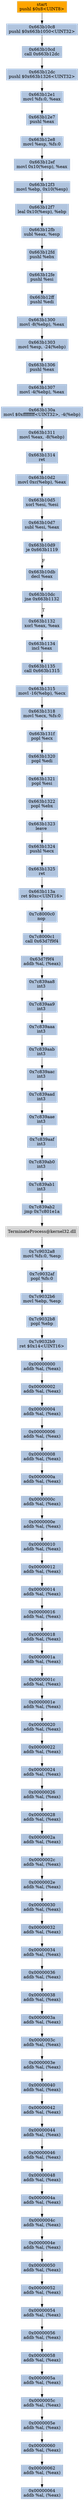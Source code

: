 digraph G {
node[shape=rectangle,style=filled,fillcolor=lightsteelblue,color=lightsteelblue]
bgcolor="transparent"
a0x663b10c6pushl_0x8UINT8[label="start\npushl $0x8<UINT8>",color="lightgrey",fillcolor="orange"];
a0x663b10c8pushl_0x663b1050UINT32[label="0x663b10c8\npushl $0x663b1050<UINT32>"];
a0x663b10cdcall_0x663b12dc[label="0x663b10cd\ncall 0x663b12dc"];
a0x663b12dcpushl_0x663b1326UINT32[label="0x663b12dc\npushl $0x663b1326<UINT32>"];
a0x663b12e1movl_fs_0_eax[label="0x663b12e1\nmovl %fs:0, %eax"];
a0x663b12e7pushl_eax[label="0x663b12e7\npushl %eax"];
a0x663b12e8movl_esp_fs_0[label="0x663b12e8\nmovl %esp, %fs:0"];
a0x663b12efmovl_0x10esp__eax[label="0x663b12ef\nmovl 0x10(%esp), %eax"];
a0x663b12f3movl_ebp_0x10esp_[label="0x663b12f3\nmovl %ebp, 0x10(%esp)"];
a0x663b12f7leal_0x10esp__ebp[label="0x663b12f7\nleal 0x10(%esp), %ebp"];
a0x663b12fbsubl_eax_esp[label="0x663b12fb\nsubl %eax, %esp"];
a0x663b12fdpushl_ebx[label="0x663b12fd\npushl %ebx"];
a0x663b12fepushl_esi[label="0x663b12fe\npushl %esi"];
a0x663b12ffpushl_edi[label="0x663b12ff\npushl %edi"];
a0x663b1300movl__8ebp__eax[label="0x663b1300\nmovl -8(%ebp), %eax"];
a0x663b1303movl_esp__24ebp_[label="0x663b1303\nmovl %esp, -24(%ebp)"];
a0x663b1306pushl_eax[label="0x663b1306\npushl %eax"];
a0x663b1307movl__4ebp__eax[label="0x663b1307\nmovl -4(%ebp), %eax"];
a0x663b130amovl_0xffffffffUINT32__4ebp_[label="0x663b130a\nmovl $0xffffffff<UINT32>, -4(%ebp)"];
a0x663b1311movl_eax__8ebp_[label="0x663b1311\nmovl %eax, -8(%ebp)"];
a0x663b1314ret[label="0x663b1314\nret"];
a0x663b10d2movl_0xcebp__eax[label="0x663b10d2\nmovl 0xc(%ebp), %eax"];
a0x663b10d5xorl_esi_esi[label="0x663b10d5\nxorl %esi, %esi"];
a0x663b10d7subl_esi_eax[label="0x663b10d7\nsubl %esi, %eax"];
a0x663b10d9je_0x663b1119[label="0x663b10d9\nje 0x663b1119"];
a0x663b10dbdecl_eax[label="0x663b10db\ndecl %eax"];
a0x663b10dcjne_0x663b1132[label="0x663b10dc\njne 0x663b1132"];
a0x663b1132xorl_eax_eax[label="0x663b1132\nxorl %eax, %eax"];
a0x663b1134incl_eax[label="0x663b1134\nincl %eax"];
a0x663b1135call_0x663b1315[label="0x663b1135\ncall 0x663b1315"];
a0x663b1315movl__16ebp__ecx[label="0x663b1315\nmovl -16(%ebp), %ecx"];
a0x663b1318movl_ecx_fs_0[label="0x663b1318\nmovl %ecx, %fs:0"];
a0x663b131fpopl_ecx[label="0x663b131f\npopl %ecx"];
a0x663b1320popl_edi[label="0x663b1320\npopl %edi"];
a0x663b1321popl_esi[label="0x663b1321\npopl %esi"];
a0x663b1322popl_ebx[label="0x663b1322\npopl %ebx"];
a0x663b1323leave_[label="0x663b1323\nleave "];
a0x663b1324pushl_ecx[label="0x663b1324\npushl %ecx"];
a0x663b1325ret[label="0x663b1325\nret"];
a0x663b113aret_0xcUINT16[label="0x663b113a\nret $0xc<UINT16>"];
a0x7c8000c0nop_[label="0x7c8000c0\nnop "];
a0x7c8000c1call_0x63d7f9f4[label="0x7c8000c1\ncall 0x63d7f9f4"];
a0x63d7f9f4addb_al_eax_[label="0x63d7f9f4\naddb %al, (%eax)"];
a0x7c839aa8int3_[label="0x7c839aa8\nint3 "];
a0x7c839aa9int3_[label="0x7c839aa9\nint3 "];
a0x7c839aaaint3_[label="0x7c839aaa\nint3 "];
a0x7c839aabint3_[label="0x7c839aab\nint3 "];
a0x7c839aacint3_[label="0x7c839aac\nint3 "];
a0x7c839aadint3_[label="0x7c839aad\nint3 "];
a0x7c839aaeint3_[label="0x7c839aae\nint3 "];
a0x7c839aafint3_[label="0x7c839aaf\nint3 "];
a0x7c839ab0int3_[label="0x7c839ab0\nint3 "];
a0x7c839ab1int3_[label="0x7c839ab1\nint3 "];
a0x7c839ab2jmp_0x7c801e1a[label="0x7c839ab2\njmp 0x7c801e1a"];
TerminateProcess_kernel32_dll[label="TerminateProcess@kernel32.dll",color="lightgrey",fillcolor="lightgrey"];
a0x7c9032a8movl_fs_0_esp[label="0x7c9032a8\nmovl %fs:0, %esp"];
a0x7c9032afpopl_fs_0[label="0x7c9032af\npopl %fs:0"];
a0x7c9032b6movl_ebp_esp[label="0x7c9032b6\nmovl %ebp, %esp"];
a0x7c9032b8popl_ebp[label="0x7c9032b8\npopl %ebp"];
a0x7c9032b9ret_0x14UINT16[label="0x7c9032b9\nret $0x14<UINT16>"];
a0x00000000addb_al_eax_[label="0x00000000\naddb %al, (%eax)"];
a0x00000002addb_al_eax_[label="0x00000002\naddb %al, (%eax)"];
a0x00000004addb_al_eax_[label="0x00000004\naddb %al, (%eax)"];
a0x00000006addb_al_eax_[label="0x00000006\naddb %al, (%eax)"];
a0x00000008addb_al_eax_[label="0x00000008\naddb %al, (%eax)"];
a0x0000000aaddb_al_eax_[label="0x0000000a\naddb %al, (%eax)"];
a0x0000000caddb_al_eax_[label="0x0000000c\naddb %al, (%eax)"];
a0x0000000eaddb_al_eax_[label="0x0000000e\naddb %al, (%eax)"];
a0x00000010addb_al_eax_[label="0x00000010\naddb %al, (%eax)"];
a0x00000012addb_al_eax_[label="0x00000012\naddb %al, (%eax)"];
a0x00000014addb_al_eax_[label="0x00000014\naddb %al, (%eax)"];
a0x00000016addb_al_eax_[label="0x00000016\naddb %al, (%eax)"];
a0x00000018addb_al_eax_[label="0x00000018\naddb %al, (%eax)"];
a0x0000001aaddb_al_eax_[label="0x0000001a\naddb %al, (%eax)"];
a0x0000001caddb_al_eax_[label="0x0000001c\naddb %al, (%eax)"];
a0x0000001eaddb_al_eax_[label="0x0000001e\naddb %al, (%eax)"];
a0x00000020addb_al_eax_[label="0x00000020\naddb %al, (%eax)"];
a0x00000022addb_al_eax_[label="0x00000022\naddb %al, (%eax)"];
a0x00000024addb_al_eax_[label="0x00000024\naddb %al, (%eax)"];
a0x00000026addb_al_eax_[label="0x00000026\naddb %al, (%eax)"];
a0x00000028addb_al_eax_[label="0x00000028\naddb %al, (%eax)"];
a0x0000002aaddb_al_eax_[label="0x0000002a\naddb %al, (%eax)"];
a0x0000002caddb_al_eax_[label="0x0000002c\naddb %al, (%eax)"];
a0x0000002eaddb_al_eax_[label="0x0000002e\naddb %al, (%eax)"];
a0x00000030addb_al_eax_[label="0x00000030\naddb %al, (%eax)"];
a0x00000032addb_al_eax_[label="0x00000032\naddb %al, (%eax)"];
a0x00000034addb_al_eax_[label="0x00000034\naddb %al, (%eax)"];
a0x00000036addb_al_eax_[label="0x00000036\naddb %al, (%eax)"];
a0x00000038addb_al_eax_[label="0x00000038\naddb %al, (%eax)"];
a0x0000003aaddb_al_eax_[label="0x0000003a\naddb %al, (%eax)"];
a0x0000003caddb_al_eax_[label="0x0000003c\naddb %al, (%eax)"];
a0x0000003eaddb_al_eax_[label="0x0000003e\naddb %al, (%eax)"];
a0x00000040addb_al_eax_[label="0x00000040\naddb %al, (%eax)"];
a0x00000042addb_al_eax_[label="0x00000042\naddb %al, (%eax)"];
a0x00000044addb_al_eax_[label="0x00000044\naddb %al, (%eax)"];
a0x00000046addb_al_eax_[label="0x00000046\naddb %al, (%eax)"];
a0x00000048addb_al_eax_[label="0x00000048\naddb %al, (%eax)"];
a0x0000004aaddb_al_eax_[label="0x0000004a\naddb %al, (%eax)"];
a0x0000004caddb_al_eax_[label="0x0000004c\naddb %al, (%eax)"];
a0x0000004eaddb_al_eax_[label="0x0000004e\naddb %al, (%eax)"];
a0x00000050addb_al_eax_[label="0x00000050\naddb %al, (%eax)"];
a0x00000052addb_al_eax_[label="0x00000052\naddb %al, (%eax)"];
a0x00000054addb_al_eax_[label="0x00000054\naddb %al, (%eax)"];
a0x00000056addb_al_eax_[label="0x00000056\naddb %al, (%eax)"];
a0x00000058addb_al_eax_[label="0x00000058\naddb %al, (%eax)"];
a0x0000005aaddb_al_eax_[label="0x0000005a\naddb %al, (%eax)"];
a0x0000005caddb_al_eax_[label="0x0000005c\naddb %al, (%eax)"];
a0x0000005eaddb_al_eax_[label="0x0000005e\naddb %al, (%eax)"];
a0x00000060addb_al_eax_[label="0x00000060\naddb %al, (%eax)"];
a0x00000062addb_al_eax_[label="0x00000062\naddb %al, (%eax)"];
a0x00000064addb_al_eax_[label="0x00000064\naddb %al, (%eax)"];
a0x663b10c6pushl_0x8UINT8 -> a0x663b10c8pushl_0x663b1050UINT32 [color="#000000"];
a0x663b10c8pushl_0x663b1050UINT32 -> a0x663b10cdcall_0x663b12dc [color="#000000"];
a0x663b10cdcall_0x663b12dc -> a0x663b12dcpushl_0x663b1326UINT32 [color="#000000"];
a0x663b12dcpushl_0x663b1326UINT32 -> a0x663b12e1movl_fs_0_eax [color="#000000"];
a0x663b12e1movl_fs_0_eax -> a0x663b12e7pushl_eax [color="#000000"];
a0x663b12e7pushl_eax -> a0x663b12e8movl_esp_fs_0 [color="#000000"];
a0x663b12e8movl_esp_fs_0 -> a0x663b12efmovl_0x10esp__eax [color="#000000"];
a0x663b12efmovl_0x10esp__eax -> a0x663b12f3movl_ebp_0x10esp_ [color="#000000"];
a0x663b12f3movl_ebp_0x10esp_ -> a0x663b12f7leal_0x10esp__ebp [color="#000000"];
a0x663b12f7leal_0x10esp__ebp -> a0x663b12fbsubl_eax_esp [color="#000000"];
a0x663b12fbsubl_eax_esp -> a0x663b12fdpushl_ebx [color="#000000"];
a0x663b12fdpushl_ebx -> a0x663b12fepushl_esi [color="#000000"];
a0x663b12fepushl_esi -> a0x663b12ffpushl_edi [color="#000000"];
a0x663b12ffpushl_edi -> a0x663b1300movl__8ebp__eax [color="#000000"];
a0x663b1300movl__8ebp__eax -> a0x663b1303movl_esp__24ebp_ [color="#000000"];
a0x663b1303movl_esp__24ebp_ -> a0x663b1306pushl_eax [color="#000000"];
a0x663b1306pushl_eax -> a0x663b1307movl__4ebp__eax [color="#000000"];
a0x663b1307movl__4ebp__eax -> a0x663b130amovl_0xffffffffUINT32__4ebp_ [color="#000000"];
a0x663b130amovl_0xffffffffUINT32__4ebp_ -> a0x663b1311movl_eax__8ebp_ [color="#000000"];
a0x663b1311movl_eax__8ebp_ -> a0x663b1314ret [color="#000000"];
a0x663b1314ret -> a0x663b10d2movl_0xcebp__eax [color="#000000"];
a0x663b10d2movl_0xcebp__eax -> a0x663b10d5xorl_esi_esi [color="#000000"];
a0x663b10d5xorl_esi_esi -> a0x663b10d7subl_esi_eax [color="#000000"];
a0x663b10d7subl_esi_eax -> a0x663b10d9je_0x663b1119 [color="#000000"];
a0x663b10d9je_0x663b1119 -> a0x663b10dbdecl_eax [color="#000000",label="F"];
a0x663b10dbdecl_eax -> a0x663b10dcjne_0x663b1132 [color="#000000"];
a0x663b10dcjne_0x663b1132 -> a0x663b1132xorl_eax_eax [color="#000000",label="T"];
a0x663b1132xorl_eax_eax -> a0x663b1134incl_eax [color="#000000"];
a0x663b1134incl_eax -> a0x663b1135call_0x663b1315 [color="#000000"];
a0x663b1135call_0x663b1315 -> a0x663b1315movl__16ebp__ecx [color="#000000"];
a0x663b1315movl__16ebp__ecx -> a0x663b1318movl_ecx_fs_0 [color="#000000"];
a0x663b1318movl_ecx_fs_0 -> a0x663b131fpopl_ecx [color="#000000"];
a0x663b131fpopl_ecx -> a0x663b1320popl_edi [color="#000000"];
a0x663b1320popl_edi -> a0x663b1321popl_esi [color="#000000"];
a0x663b1321popl_esi -> a0x663b1322popl_ebx [color="#000000"];
a0x663b1322popl_ebx -> a0x663b1323leave_ [color="#000000"];
a0x663b1323leave_ -> a0x663b1324pushl_ecx [color="#000000"];
a0x663b1324pushl_ecx -> a0x663b1325ret [color="#000000"];
a0x663b1325ret -> a0x663b113aret_0xcUINT16 [color="#000000"];
a0x663b113aret_0xcUINT16 -> a0x7c8000c0nop_ [color="#000000"];
a0x7c8000c0nop_ -> a0x7c8000c1call_0x63d7f9f4 [color="#000000"];
a0x7c8000c1call_0x63d7f9f4 -> a0x63d7f9f4addb_al_eax_ [color="#000000"];
a0x63d7f9f4addb_al_eax_ -> a0x7c839aa8int3_ [color="#000000"];
a0x7c839aa8int3_ -> a0x7c839aa9int3_ [color="#000000"];
a0x7c839aa9int3_ -> a0x7c839aaaint3_ [color="#000000"];
a0x7c839aaaint3_ -> a0x7c839aabint3_ [color="#000000"];
a0x7c839aabint3_ -> a0x7c839aacint3_ [color="#000000"];
a0x7c839aacint3_ -> a0x7c839aadint3_ [color="#000000"];
a0x7c839aadint3_ -> a0x7c839aaeint3_ [color="#000000"];
a0x7c839aaeint3_ -> a0x7c839aafint3_ [color="#000000"];
a0x7c839aafint3_ -> a0x7c839ab0int3_ [color="#000000"];
a0x7c839ab0int3_ -> a0x7c839ab1int3_ [color="#000000"];
a0x7c839ab1int3_ -> a0x7c839ab2jmp_0x7c801e1a [color="#000000"];
a0x7c839ab2jmp_0x7c801e1a -> TerminateProcess_kernel32_dll [color="#000000"];
TerminateProcess_kernel32_dll -> a0x7c9032a8movl_fs_0_esp [color="#000000"];
a0x7c9032a8movl_fs_0_esp -> a0x7c9032afpopl_fs_0 [color="#000000"];
a0x7c9032afpopl_fs_0 -> a0x7c9032b6movl_ebp_esp [color="#000000"];
a0x7c9032b6movl_ebp_esp -> a0x7c9032b8popl_ebp [color="#000000"];
a0x7c9032b8popl_ebp -> a0x7c9032b9ret_0x14UINT16 [color="#000000"];
a0x7c9032b9ret_0x14UINT16 -> a0x00000000addb_al_eax_ [color="#000000"];
a0x00000000addb_al_eax_ -> a0x00000002addb_al_eax_ [color="#000000"];
a0x00000002addb_al_eax_ -> a0x00000004addb_al_eax_ [color="#000000"];
a0x00000004addb_al_eax_ -> a0x00000006addb_al_eax_ [color="#000000"];
a0x00000006addb_al_eax_ -> a0x00000008addb_al_eax_ [color="#000000"];
a0x00000008addb_al_eax_ -> a0x0000000aaddb_al_eax_ [color="#000000"];
a0x0000000aaddb_al_eax_ -> a0x0000000caddb_al_eax_ [color="#000000"];
a0x0000000caddb_al_eax_ -> a0x0000000eaddb_al_eax_ [color="#000000"];
a0x0000000eaddb_al_eax_ -> a0x00000010addb_al_eax_ [color="#000000"];
a0x00000010addb_al_eax_ -> a0x00000012addb_al_eax_ [color="#000000"];
a0x00000012addb_al_eax_ -> a0x00000014addb_al_eax_ [color="#000000"];
a0x00000014addb_al_eax_ -> a0x00000016addb_al_eax_ [color="#000000"];
a0x00000016addb_al_eax_ -> a0x00000018addb_al_eax_ [color="#000000"];
a0x00000018addb_al_eax_ -> a0x0000001aaddb_al_eax_ [color="#000000"];
a0x0000001aaddb_al_eax_ -> a0x0000001caddb_al_eax_ [color="#000000"];
a0x0000001caddb_al_eax_ -> a0x0000001eaddb_al_eax_ [color="#000000"];
a0x0000001eaddb_al_eax_ -> a0x00000020addb_al_eax_ [color="#000000"];
a0x00000020addb_al_eax_ -> a0x00000022addb_al_eax_ [color="#000000"];
a0x00000022addb_al_eax_ -> a0x00000024addb_al_eax_ [color="#000000"];
a0x00000024addb_al_eax_ -> a0x00000026addb_al_eax_ [color="#000000"];
a0x00000026addb_al_eax_ -> a0x00000028addb_al_eax_ [color="#000000"];
a0x00000028addb_al_eax_ -> a0x0000002aaddb_al_eax_ [color="#000000"];
a0x0000002aaddb_al_eax_ -> a0x0000002caddb_al_eax_ [color="#000000"];
a0x0000002caddb_al_eax_ -> a0x0000002eaddb_al_eax_ [color="#000000"];
a0x0000002eaddb_al_eax_ -> a0x00000030addb_al_eax_ [color="#000000"];
a0x00000030addb_al_eax_ -> a0x00000032addb_al_eax_ [color="#000000"];
a0x00000032addb_al_eax_ -> a0x00000034addb_al_eax_ [color="#000000"];
a0x00000034addb_al_eax_ -> a0x00000036addb_al_eax_ [color="#000000"];
a0x00000036addb_al_eax_ -> a0x00000038addb_al_eax_ [color="#000000"];
a0x00000038addb_al_eax_ -> a0x0000003aaddb_al_eax_ [color="#000000"];
a0x0000003aaddb_al_eax_ -> a0x0000003caddb_al_eax_ [color="#000000"];
a0x0000003caddb_al_eax_ -> a0x0000003eaddb_al_eax_ [color="#000000"];
a0x0000003eaddb_al_eax_ -> a0x00000040addb_al_eax_ [color="#000000"];
a0x00000040addb_al_eax_ -> a0x00000042addb_al_eax_ [color="#000000"];
a0x00000042addb_al_eax_ -> a0x00000044addb_al_eax_ [color="#000000"];
a0x00000044addb_al_eax_ -> a0x00000046addb_al_eax_ [color="#000000"];
a0x00000046addb_al_eax_ -> a0x00000048addb_al_eax_ [color="#000000"];
a0x00000048addb_al_eax_ -> a0x0000004aaddb_al_eax_ [color="#000000"];
a0x0000004aaddb_al_eax_ -> a0x0000004caddb_al_eax_ [color="#000000"];
a0x0000004caddb_al_eax_ -> a0x0000004eaddb_al_eax_ [color="#000000"];
a0x0000004eaddb_al_eax_ -> a0x00000050addb_al_eax_ [color="#000000"];
a0x00000050addb_al_eax_ -> a0x00000052addb_al_eax_ [color="#000000"];
a0x00000052addb_al_eax_ -> a0x00000054addb_al_eax_ [color="#000000"];
a0x00000054addb_al_eax_ -> a0x00000056addb_al_eax_ [color="#000000"];
a0x00000056addb_al_eax_ -> a0x00000058addb_al_eax_ [color="#000000"];
a0x00000058addb_al_eax_ -> a0x0000005aaddb_al_eax_ [color="#000000"];
a0x0000005aaddb_al_eax_ -> a0x0000005caddb_al_eax_ [color="#000000"];
a0x0000005caddb_al_eax_ -> a0x0000005eaddb_al_eax_ [color="#000000"];
a0x0000005eaddb_al_eax_ -> a0x00000060addb_al_eax_ [color="#000000"];
a0x00000060addb_al_eax_ -> a0x00000062addb_al_eax_ [color="#000000"];
a0x00000062addb_al_eax_ -> a0x00000064addb_al_eax_ [color="#000000"];
}
